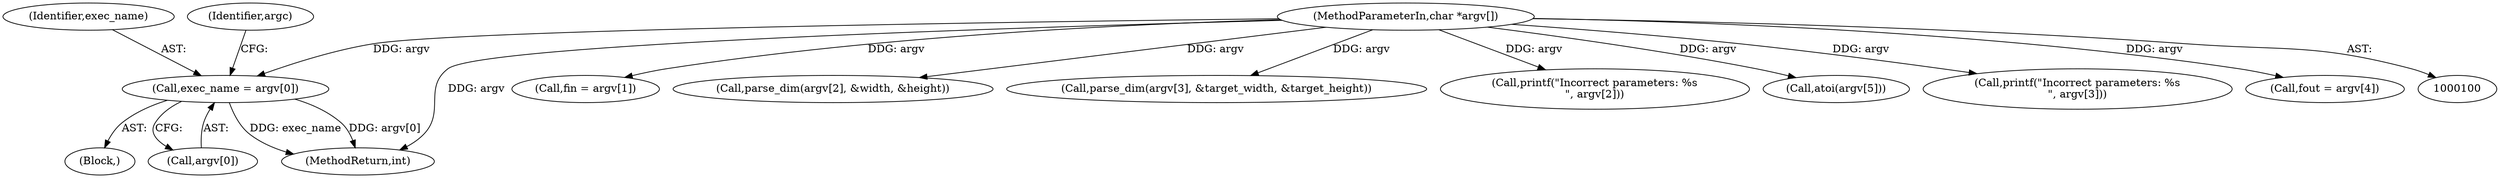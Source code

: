 digraph "0_Android_5a9753fca56f0eeb9f61e342b2fccffc364f9426_4@array" {
"1000120" [label="(Call,exec_name = argv[0])"];
"1000102" [label="(MethodParameterIn,char *argv[])"];
"1000135" [label="(Call,fin = argv[1])"];
"1000121" [label="(Identifier,exec_name)"];
"1000103" [label="(Block,)"];
"1000147" [label="(Call,parse_dim(argv[2], &width, &height))"];
"1000166" [label="(Call,parse_dim(argv[3], &target_width, &target_height))"];
"1000122" [label="(Call,argv[0])"];
"1000156" [label="(Call,printf(\"Incorrect parameters: %s\n\", argv[2]))"];
"1000221" [label="(Call,atoi(argv[5]))"];
"1000371" [label="(MethodReturn,int)"];
"1000120" [label="(Call,exec_name = argv[0])"];
"1000175" [label="(Call,printf(\"Incorrect parameters: %s\n\", argv[3]))"];
"1000127" [label="(Identifier,argc)"];
"1000140" [label="(Call,fout = argv[4])"];
"1000102" [label="(MethodParameterIn,char *argv[])"];
"1000120" -> "1000103"  [label="AST: "];
"1000120" -> "1000122"  [label="CFG: "];
"1000121" -> "1000120"  [label="AST: "];
"1000122" -> "1000120"  [label="AST: "];
"1000127" -> "1000120"  [label="CFG: "];
"1000120" -> "1000371"  [label="DDG: exec_name"];
"1000120" -> "1000371"  [label="DDG: argv[0]"];
"1000102" -> "1000120"  [label="DDG: argv"];
"1000102" -> "1000100"  [label="AST: "];
"1000102" -> "1000371"  [label="DDG: argv"];
"1000102" -> "1000135"  [label="DDG: argv"];
"1000102" -> "1000140"  [label="DDG: argv"];
"1000102" -> "1000147"  [label="DDG: argv"];
"1000102" -> "1000156"  [label="DDG: argv"];
"1000102" -> "1000166"  [label="DDG: argv"];
"1000102" -> "1000175"  [label="DDG: argv"];
"1000102" -> "1000221"  [label="DDG: argv"];
}
